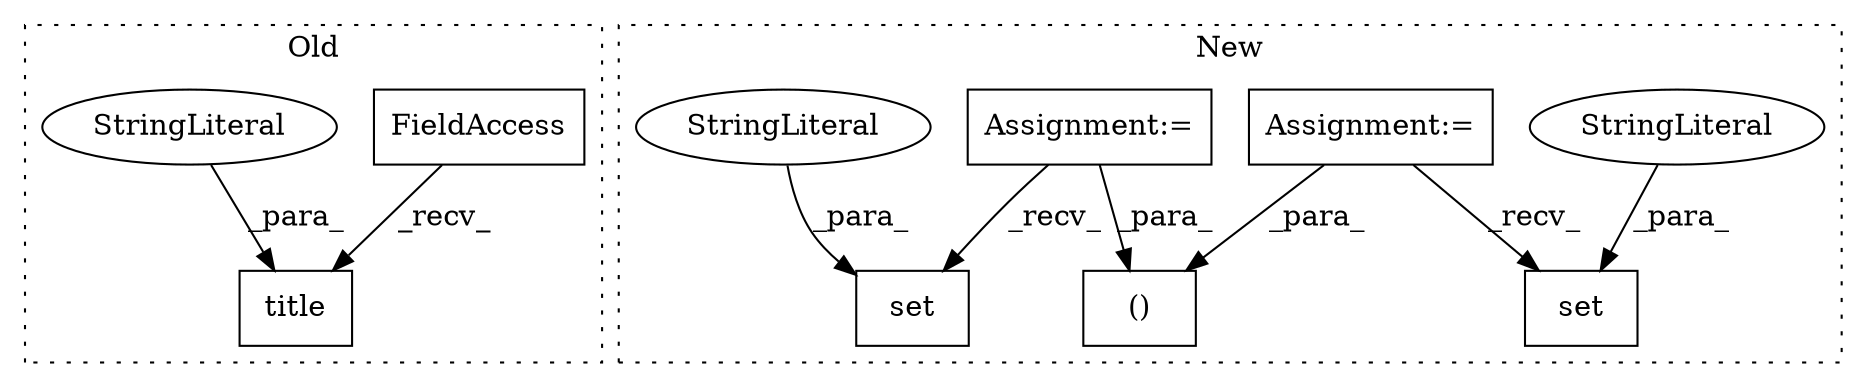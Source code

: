 digraph G {
subgraph cluster0 {
1 [label="title" a="32" s="404,432" l="6,1" shape="box"];
3 [label="FieldAccess" a="22" s="386" l="10" shape="box"];
5 [label="StringLiteral" a="45" s="410" l="22" shape="ellipse"];
label = "Old";
style="dotted";
}
subgraph cluster1 {
2 [label="set" a="32" s="550,575" l="4,1" shape="box"];
4 [label="StringLiteral" a="45" s="565" l="10" shape="ellipse"];
6 [label="Assignment:=" a="7" s="151" l="3" shape="box"];
7 [label="()" a="106" s="372" l="19" shape="box"];
8 [label="Assignment:=" a="7" s="176" l="3" shape="box"];
9 [label="set" a="32" s="465,512" l="4,1" shape="box"];
10 [label="StringLiteral" a="45" s="469" l="22" shape="ellipse"];
label = "New";
style="dotted";
}
3 -> 1 [label="_recv_"];
4 -> 2 [label="_para_"];
5 -> 1 [label="_para_"];
6 -> 2 [label="_recv_"];
6 -> 7 [label="_para_"];
8 -> 9 [label="_recv_"];
8 -> 7 [label="_para_"];
10 -> 9 [label="_para_"];
}